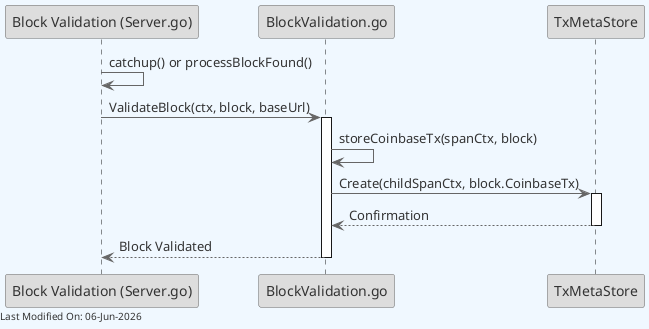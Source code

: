 @startuml
skinparam backgroundColor #F0F8FF
skinparam defaultFontColor #333333
skinparam arrowColor #666666

' Define borders for all elements
skinparam entity {
  BorderColor #666666
  BackgroundColor #DDDDDD
}

skinparam control {
  BorderColor #666666
  BackgroundColor #DDDDDD
}

skinparam participant {
  BorderColor #666666
  BackgroundColor #DDDDDD
}



participant "Block Validation (Server.go)" as Server
participant "BlockValidation.go" as BlockValidation
participant "TxMetaStore" as TxMetaStore

Server -> Server: catchup() or processBlockFound()

Server -> BlockValidation: ValidateBlock(ctx, block, baseUrl)
activate BlockValidation

BlockValidation -> BlockValidation: storeCoinbaseTx(spanCtx, block)

BlockValidation -> TxMetaStore: Create(childSpanCtx, block.CoinbaseTx)
activate TxMetaStore

TxMetaStore --> BlockValidation: Confirmation
deactivate TxMetaStore


BlockValidation --> Server: Block Validated
deactivate BlockValidation

left footer Last Modified On: %date("dd-MMM-yyyy")

@enduml

